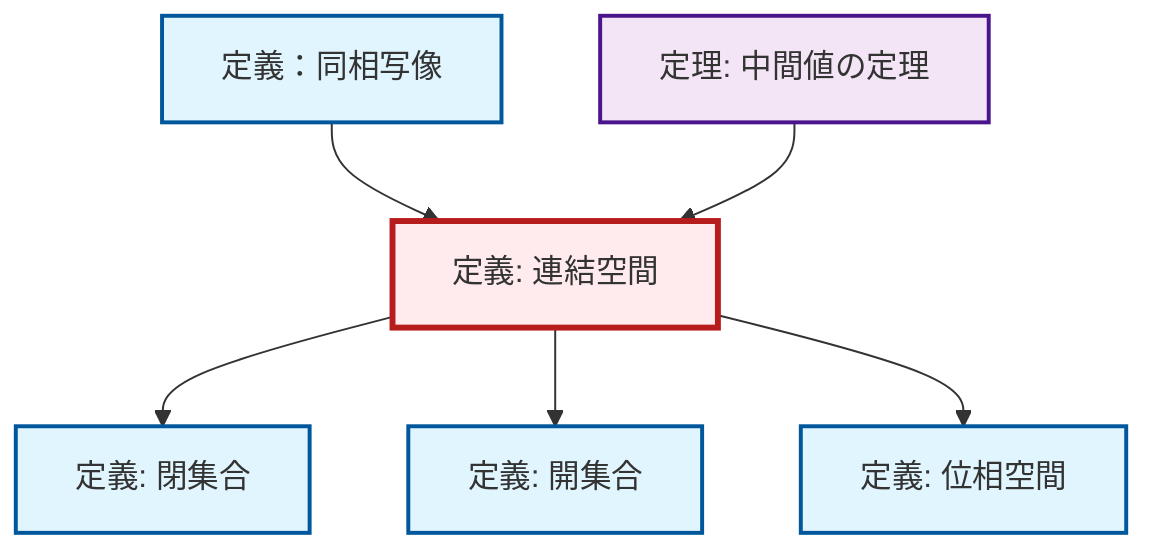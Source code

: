 graph TD
    classDef definition fill:#e1f5fe,stroke:#01579b,stroke-width:2px
    classDef theorem fill:#f3e5f5,stroke:#4a148c,stroke-width:2px
    classDef axiom fill:#fff3e0,stroke:#e65100,stroke-width:2px
    classDef example fill:#e8f5e9,stroke:#1b5e20,stroke-width:2px
    classDef current fill:#ffebee,stroke:#b71c1c,stroke-width:3px
    def-topological-space["定義: 位相空間"]:::definition
    def-open-set["定義: 開集合"]:::definition
    def-homeomorphism["定義：同相写像"]:::definition
    def-connected["定義: 連結空間"]:::definition
    def-closed-set["定義: 閉集合"]:::definition
    thm-intermediate-value["定理: 中間値の定理"]:::theorem
    def-connected --> def-closed-set
    def-connected --> def-open-set
    def-homeomorphism --> def-connected
    thm-intermediate-value --> def-connected
    def-connected --> def-topological-space
    class def-connected current